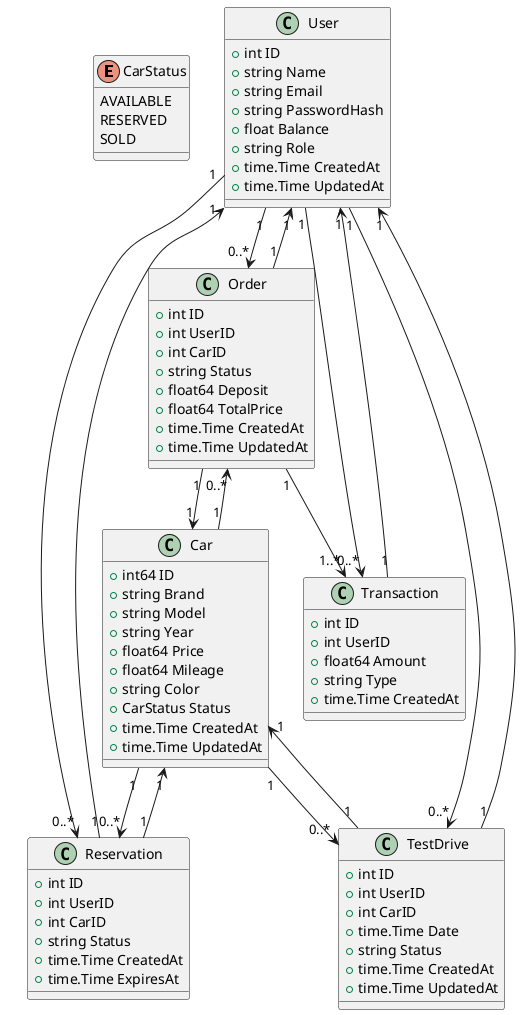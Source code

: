 @startuml

enum CarStatus {
  AVAILABLE
  RESERVED
  SOLD
}

class User {
    +int ID
    +string Name 
    +string Email
    +string PasswordHash
    +float Balance
    +string Role 
    +time.Time CreatedAt
    +time.Time UpdatedAt
}

class Car {
    +int64 ID 
    +string Brand 
    +string Model 
    +string Year
    +float64 Price 
    +float64 Mileage 
    +string Color 
    +CarStatus Status 
    +time.Time CreatedAt
    +time.Time UpdatedAt
}

class Order {
    +int ID 
    +int UserID 
    +int CarID 
    +string Status 
    +float64 Deposit 
    +float64 TotalPrice
    +time.Time CreatedAt
    +time.Time UpdatedAt
}

class Reservation {
    +int ID
    +int UserID
    +int CarID
    +string Status
    +time.Time CreatedAt
    +time.Time ExpiresAt
}

class TestDrive {
    +int ID
    +int UserID
    +int CarID
    +time.Time Date
    +string Status
    +time.Time CreatedAt
    +time.Time UpdatedAt
}

class Transaction {
    +int ID
    +int UserID
    +float64 Amount
    +string Type
    +time.Time CreatedAt
}

User "1" --> "0..*" Order
User "1" --> "0..*" Reservation
User "1" --> "0..*" TestDrive
User "1" --> "0..*" Transaction

Car "1" --> "0..*" Order
Car "1" --> "0..*" Reservation
Car "1" --> "0..*" TestDrive

Order "1" --> "1" Car
Order "1" --> "1" User
Order "1" --> "1..*" Transaction

Reservation "1" --> "1" Car
Reservation "1" --> "1" User

TestDrive "1" --> "1" Car
TestDrive "1" --> "1" User

Transaction "1" --> "1" User

@enduml